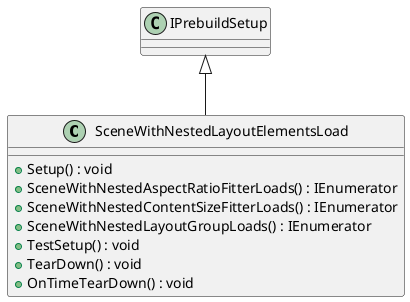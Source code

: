 @startuml
class SceneWithNestedLayoutElementsLoad {
    + Setup() : void
    + SceneWithNestedAspectRatioFitterLoads() : IEnumerator
    + SceneWithNestedContentSizeFitterLoads() : IEnumerator
    + SceneWithNestedLayoutGroupLoads() : IEnumerator
    + TestSetup() : void
    + TearDown() : void
    + OnTimeTearDown() : void
}
IPrebuildSetup <|-- SceneWithNestedLayoutElementsLoad
@enduml
